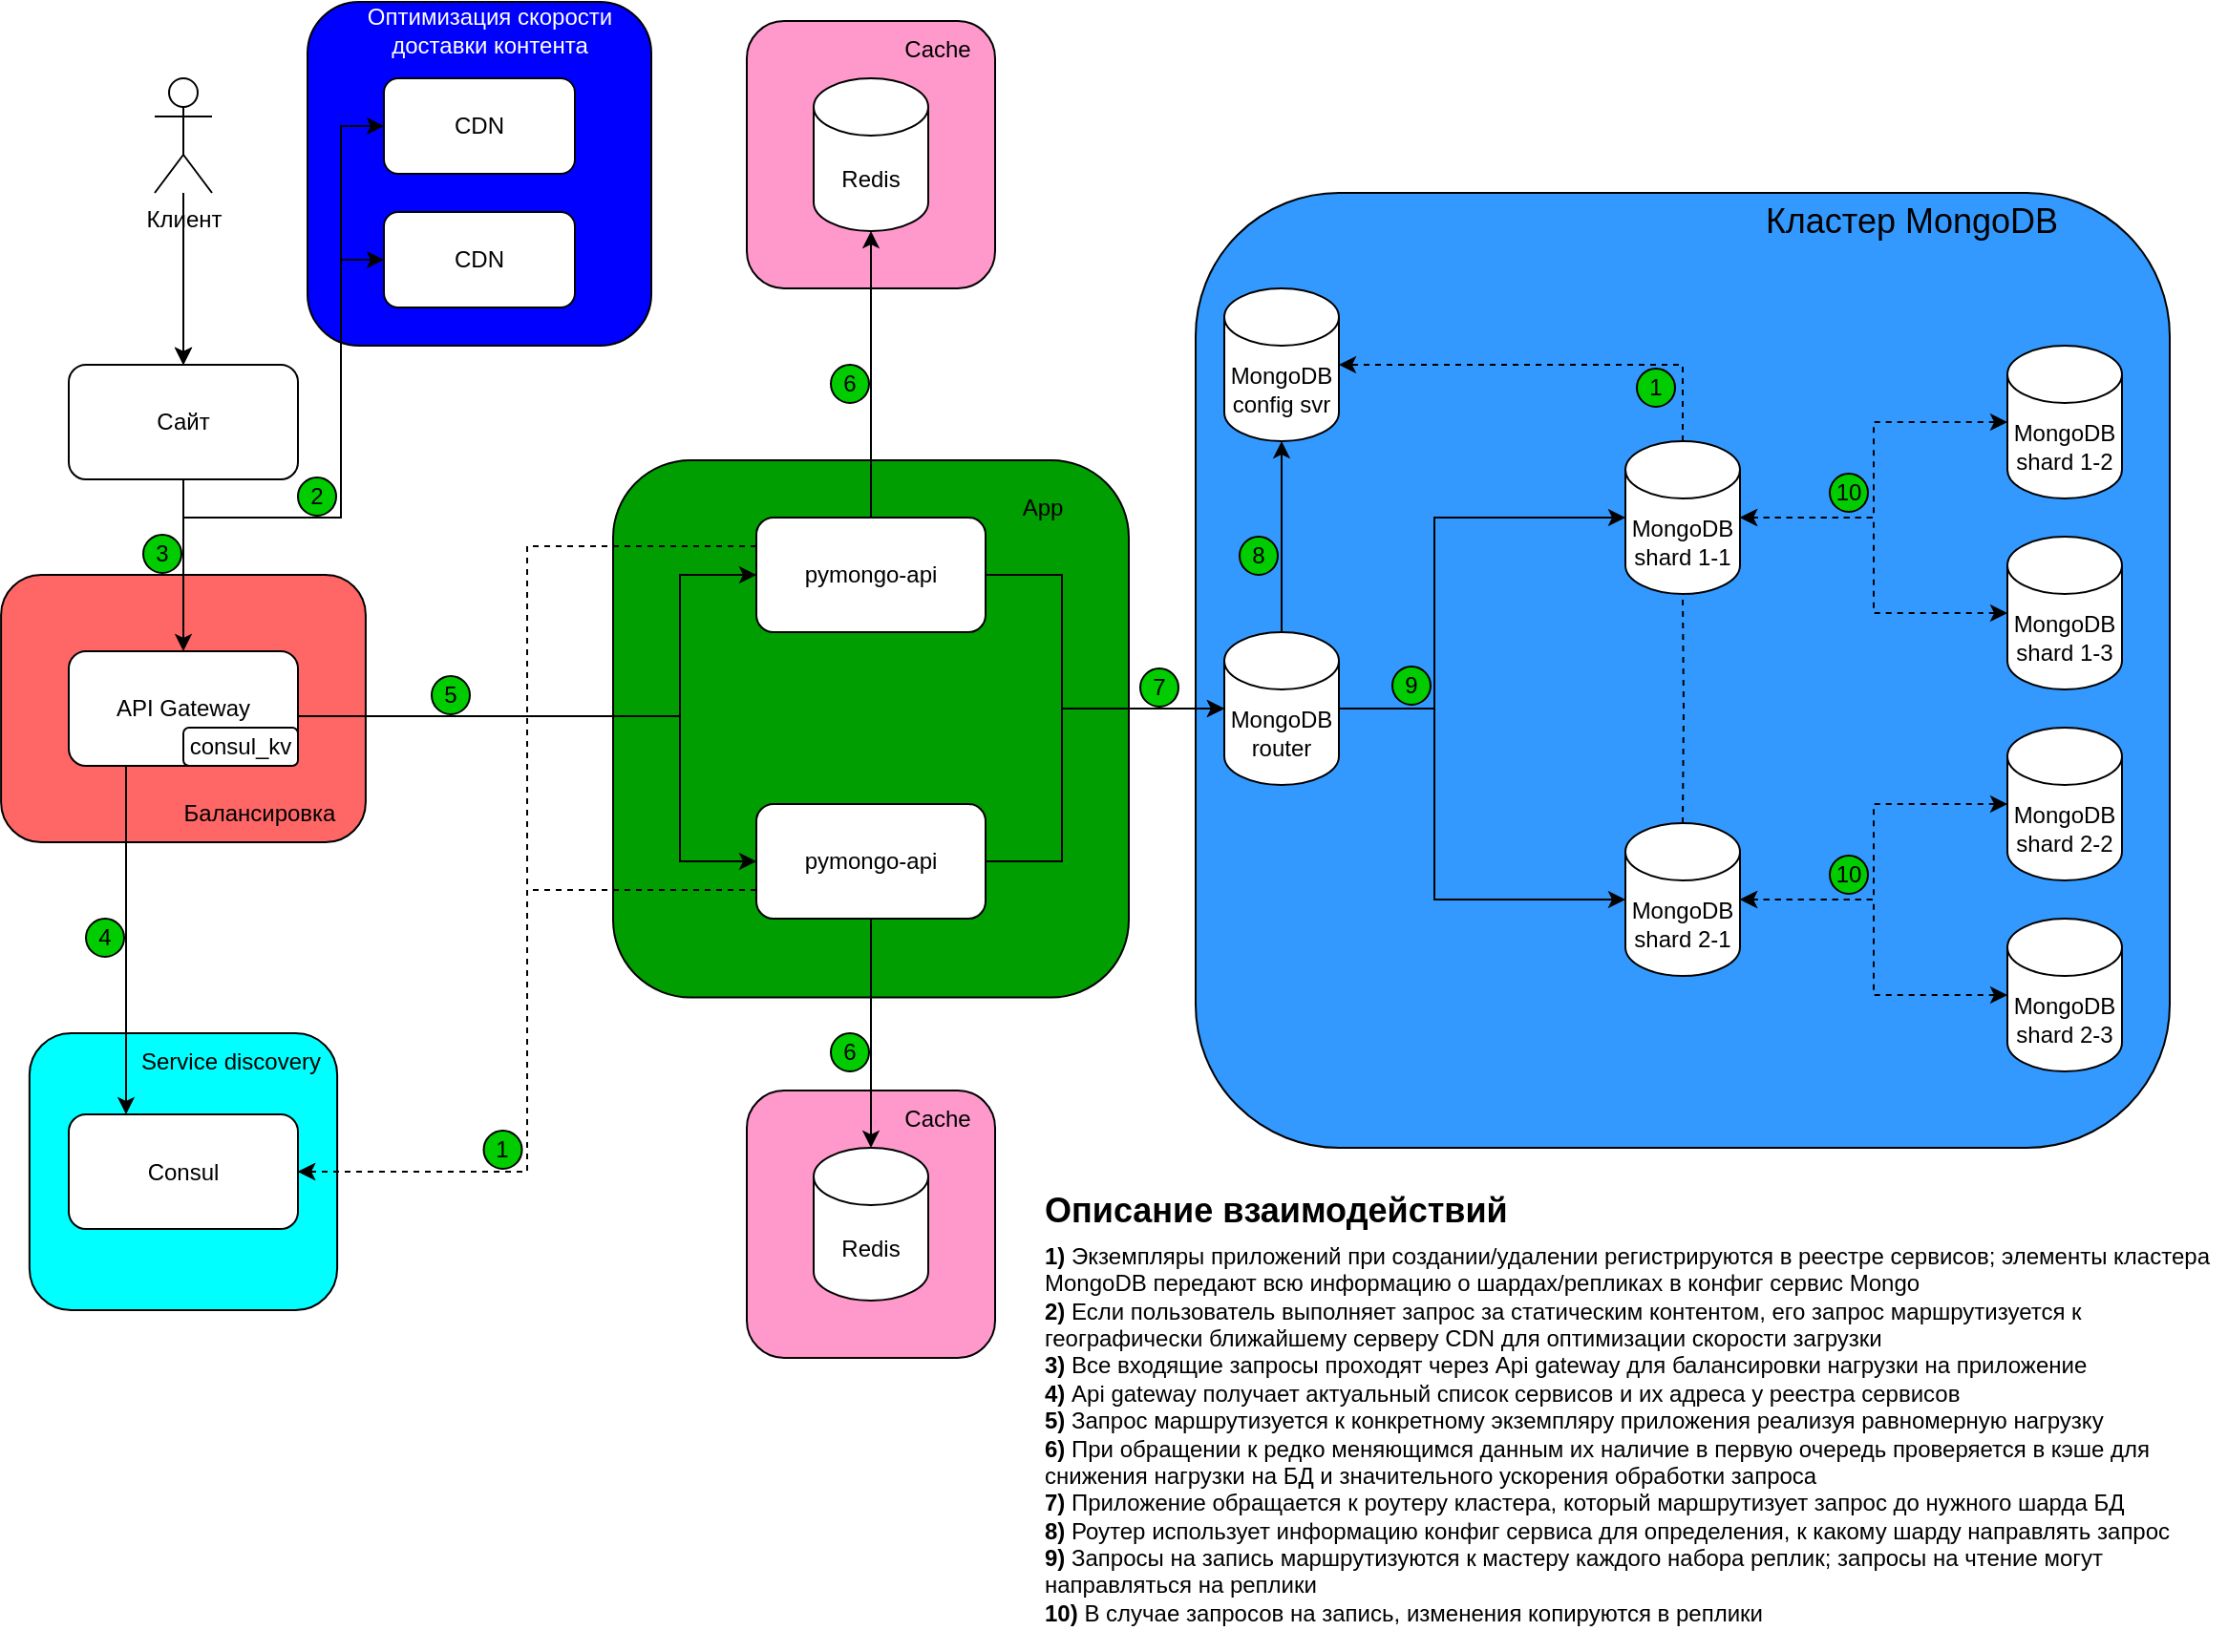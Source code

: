 <mxfile version="24.7.8">
  <diagram name="Page-1" id="-H_mtQnk-PTXWXPvYvuk">
    <mxGraphModel dx="653" dy="421" grid="1" gridSize="10" guides="1" tooltips="1" connect="1" arrows="1" fold="1" page="1" pageScale="1" pageWidth="1169" pageHeight="827" math="0" shadow="0">
      <root>
        <mxCell id="0" />
        <mxCell id="1" parent="0" />
        <mxCell id="ufz0cKF_8sv-xkruWy4r-11" value="" style="rounded=1;whiteSpace=wrap;html=1;fillColor=#0000FF;" parent="1" vertex="1">
          <mxGeometry x="165" y="10" width="180" height="180" as="geometry" />
        </mxCell>
        <mxCell id="FVx5Pew635A9cgDZqpCC-43" value="" style="rounded=1;whiteSpace=wrap;html=1;fillColor=#FF6666;" parent="1" vertex="1">
          <mxGeometry x="4.55" y="310" width="190.91" height="140" as="geometry" />
        </mxCell>
        <mxCell id="FVx5Pew635A9cgDZqpCC-42" value="" style="rounded=1;whiteSpace=wrap;html=1;fillColor=#00FFFF;" parent="1" vertex="1">
          <mxGeometry x="19.44" y="550" width="161.11" height="145" as="geometry" />
        </mxCell>
        <mxCell id="FVx5Pew635A9cgDZqpCC-41" value="" style="rounded=1;whiteSpace=wrap;html=1;fillColor=#FF99CC;" parent="1" vertex="1">
          <mxGeometry x="395" y="580" width="130" height="140" as="geometry" />
        </mxCell>
        <mxCell id="FVx5Pew635A9cgDZqpCC-40" value="" style="rounded=1;whiteSpace=wrap;html=1;fillColor=#FF99CC;" parent="1" vertex="1">
          <mxGeometry x="395" y="20" width="130" height="140" as="geometry" />
        </mxCell>
        <mxCell id="FVx5Pew635A9cgDZqpCC-37" value="" style="rounded=1;whiteSpace=wrap;html=1;fillColor=#009E00;" parent="1" vertex="1">
          <mxGeometry x="325" y="250" width="270" height="281.25" as="geometry" />
        </mxCell>
        <mxCell id="FVx5Pew635A9cgDZqpCC-36" value="" style="rounded=1;whiteSpace=wrap;html=1;fillColor=#3399FF;" parent="1" vertex="1">
          <mxGeometry x="630" y="110" width="510" height="500" as="geometry" />
        </mxCell>
        <mxCell id="FVx5Pew635A9cgDZqpCC-5" value="" style="edgeStyle=orthogonalEdgeStyle;rounded=0;orthogonalLoop=1;jettySize=auto;html=1;dashed=1;startArrow=classic;startFill=1;" parent="1" source="zA23MoTUsTF4_91t8viU-2" target="FVx5Pew635A9cgDZqpCC-2" edge="1">
          <mxGeometry relative="1" as="geometry" />
        </mxCell>
        <mxCell id="zA23MoTUsTF4_91t8viU-2" value="MongoDB&lt;div&gt;shard 1-1&lt;/div&gt;" style="shape=cylinder3;whiteSpace=wrap;html=1;boundedLbl=1;backgroundOutline=1;size=15;" parent="1" vertex="1">
          <mxGeometry x="855" y="240" width="60" height="80" as="geometry" />
        </mxCell>
        <mxCell id="ufz0cKF_8sv-xkruWy4r-3" style="edgeStyle=orthogonalEdgeStyle;rounded=0;orthogonalLoop=1;jettySize=auto;html=1;exitX=0;exitY=0.75;exitDx=0;exitDy=0;entryX=1;entryY=0.5;entryDx=0;entryDy=0;dashed=1;" parent="1" source="zA23MoTUsTF4_91t8viU-3" target="FVx5Pew635A9cgDZqpCC-22" edge="1">
          <mxGeometry relative="1" as="geometry" />
        </mxCell>
        <mxCell id="zA23MoTUsTF4_91t8viU-3" value="pymongo-api" style="rounded=1;whiteSpace=wrap;html=1;" parent="1" vertex="1">
          <mxGeometry x="400" y="430" width="120" height="60" as="geometry" />
        </mxCell>
        <mxCell id="FVx5Pew635A9cgDZqpCC-11" style="edgeStyle=orthogonalEdgeStyle;rounded=0;orthogonalLoop=1;jettySize=auto;html=1;exitX=0.5;exitY=0;exitDx=0;exitDy=0;exitPerimeter=0;dashed=1;endArrow=none;endFill=0;entryX=0.5;entryY=1;entryDx=0;entryDy=0;entryPerimeter=0;" parent="1" target="zA23MoTUsTF4_91t8viU-2" edge="1">
          <mxGeometry relative="1" as="geometry">
            <mxPoint x="885" y="380" as="targetPoint" />
            <mxPoint x="885" y="440" as="sourcePoint" />
          </mxGeometry>
        </mxCell>
        <mxCell id="whR3XcUw4ILn3mc_81YM-1" value="MongoDB&lt;div&gt;shard 2-1&lt;/div&gt;" style="shape=cylinder3;whiteSpace=wrap;html=1;boundedLbl=1;backgroundOutline=1;size=15;" parent="1" vertex="1">
          <mxGeometry x="855" y="440" width="60" height="80" as="geometry" />
        </mxCell>
        <mxCell id="whR3XcUw4ILn3mc_81YM-3" value="MongoDB&lt;div&gt;config svr&lt;/div&gt;" style="shape=cylinder3;whiteSpace=wrap;html=1;boundedLbl=1;backgroundOutline=1;size=15;" parent="1" vertex="1">
          <mxGeometry x="645" y="160" width="60" height="80" as="geometry" />
        </mxCell>
        <mxCell id="whR3XcUw4ILn3mc_81YM-9" style="edgeStyle=orthogonalEdgeStyle;rounded=0;orthogonalLoop=1;jettySize=auto;html=1;exitX=0.5;exitY=0;exitDx=0;exitDy=0;exitPerimeter=0;" parent="1" source="whR3XcUw4ILn3mc_81YM-4" target="whR3XcUw4ILn3mc_81YM-3" edge="1">
          <mxGeometry relative="1" as="geometry" />
        </mxCell>
        <mxCell id="whR3XcUw4ILn3mc_81YM-4" value="MongoDB&lt;div&gt;router&lt;/div&gt;" style="shape=cylinder3;whiteSpace=wrap;html=1;boundedLbl=1;backgroundOutline=1;size=15;" parent="1" vertex="1">
          <mxGeometry x="645" y="340" width="60" height="80" as="geometry" />
        </mxCell>
        <mxCell id="whR3XcUw4ILn3mc_81YM-5" style="edgeStyle=orthogonalEdgeStyle;rounded=0;orthogonalLoop=1;jettySize=auto;html=1;exitX=1;exitY=0.5;exitDx=0;exitDy=0;entryX=0;entryY=0.5;entryDx=0;entryDy=0;entryPerimeter=0;" parent="1" source="zA23MoTUsTF4_91t8viU-3" target="whR3XcUw4ILn3mc_81YM-4" edge="1">
          <mxGeometry relative="1" as="geometry">
            <Array as="points">
              <mxPoint x="560" y="460" />
              <mxPoint x="560" y="380" />
            </Array>
          </mxGeometry>
        </mxCell>
        <mxCell id="whR3XcUw4ILn3mc_81YM-7" style="edgeStyle=orthogonalEdgeStyle;rounded=0;orthogonalLoop=1;jettySize=auto;html=1;exitX=1;exitY=0.5;exitDx=0;exitDy=0;exitPerimeter=0;entryX=0;entryY=0.5;entryDx=0;entryDy=0;entryPerimeter=0;" parent="1" source="whR3XcUw4ILn3mc_81YM-4" target="zA23MoTUsTF4_91t8viU-2" edge="1">
          <mxGeometry relative="1" as="geometry">
            <Array as="points">
              <mxPoint x="755" y="380" />
              <mxPoint x="755" y="280" />
            </Array>
          </mxGeometry>
        </mxCell>
        <mxCell id="whR3XcUw4ILn3mc_81YM-8" style="edgeStyle=orthogonalEdgeStyle;rounded=0;orthogonalLoop=1;jettySize=auto;html=1;exitX=1;exitY=0.5;exitDx=0;exitDy=0;exitPerimeter=0;entryX=0;entryY=0.5;entryDx=0;entryDy=0;entryPerimeter=0;" parent="1" source="whR3XcUw4ILn3mc_81YM-4" target="whR3XcUw4ILn3mc_81YM-1" edge="1">
          <mxGeometry relative="1" as="geometry">
            <Array as="points">
              <mxPoint x="755" y="380" />
              <mxPoint x="755" y="480" />
            </Array>
            <mxPoint x="795" y="480" as="targetPoint" />
          </mxGeometry>
        </mxCell>
        <mxCell id="FVx5Pew635A9cgDZqpCC-1" value="MongoDB&lt;div&gt;shard 1-2&lt;/div&gt;" style="shape=cylinder3;whiteSpace=wrap;html=1;boundedLbl=1;backgroundOutline=1;size=15;" parent="1" vertex="1">
          <mxGeometry x="1055" y="190" width="60" height="80" as="geometry" />
        </mxCell>
        <mxCell id="FVx5Pew635A9cgDZqpCC-2" value="MongoDB&lt;div&gt;shard 1-3&lt;/div&gt;" style="shape=cylinder3;whiteSpace=wrap;html=1;boundedLbl=1;backgroundOutline=1;size=15;" parent="1" vertex="1">
          <mxGeometry x="1055" y="290" width="60" height="80" as="geometry" />
        </mxCell>
        <mxCell id="FVx5Pew635A9cgDZqpCC-3" value="MongoDB&lt;div&gt;shard 2-2&lt;/div&gt;" style="shape=cylinder3;whiteSpace=wrap;html=1;boundedLbl=1;backgroundOutline=1;size=15;" parent="1" vertex="1">
          <mxGeometry x="1055" y="390" width="60" height="80" as="geometry" />
        </mxCell>
        <mxCell id="FVx5Pew635A9cgDZqpCC-4" value="MongoDB&lt;div&gt;shard 2-3&lt;/div&gt;" style="shape=cylinder3;whiteSpace=wrap;html=1;boundedLbl=1;backgroundOutline=1;size=15;" parent="1" vertex="1">
          <mxGeometry x="1055" y="490" width="60" height="80" as="geometry" />
        </mxCell>
        <mxCell id="FVx5Pew635A9cgDZqpCC-6" style="edgeStyle=orthogonalEdgeStyle;rounded=0;orthogonalLoop=1;jettySize=auto;html=1;exitX=1;exitY=0.5;exitDx=0;exitDy=0;exitPerimeter=0;entryX=0;entryY=0.5;entryDx=0;entryDy=0;entryPerimeter=0;startArrow=classic;startFill=1;dashed=1;" parent="1" source="zA23MoTUsTF4_91t8viU-2" target="FVx5Pew635A9cgDZqpCC-1" edge="1">
          <mxGeometry relative="1" as="geometry" />
        </mxCell>
        <mxCell id="FVx5Pew635A9cgDZqpCC-7" style="edgeStyle=orthogonalEdgeStyle;rounded=0;orthogonalLoop=1;jettySize=auto;html=1;exitX=1;exitY=0.5;exitDx=0;exitDy=0;exitPerimeter=0;entryX=0;entryY=0.5;entryDx=0;entryDy=0;entryPerimeter=0;dashed=1;startArrow=classic;startFill=1;" parent="1" source="whR3XcUw4ILn3mc_81YM-1" target="FVx5Pew635A9cgDZqpCC-3" edge="1">
          <mxGeometry relative="1" as="geometry">
            <mxPoint x="855" y="480" as="sourcePoint" />
          </mxGeometry>
        </mxCell>
        <mxCell id="FVx5Pew635A9cgDZqpCC-8" style="edgeStyle=orthogonalEdgeStyle;rounded=0;orthogonalLoop=1;jettySize=auto;html=1;exitX=1;exitY=0.5;exitDx=0;exitDy=0;exitPerimeter=0;entryX=0;entryY=0.5;entryDx=0;entryDy=0;entryPerimeter=0;dashed=1;startArrow=classic;startFill=1;" parent="1" source="whR3XcUw4ILn3mc_81YM-1" target="FVx5Pew635A9cgDZqpCC-4" edge="1">
          <mxGeometry relative="1" as="geometry" />
        </mxCell>
        <mxCell id="FVx5Pew635A9cgDZqpCC-12" style="edgeStyle=orthogonalEdgeStyle;rounded=0;orthogonalLoop=1;jettySize=auto;html=1;exitX=0.5;exitY=0;exitDx=0;exitDy=0;exitPerimeter=0;entryX=1;entryY=0.5;entryDx=0;entryDy=0;entryPerimeter=0;dashed=1;" parent="1" source="zA23MoTUsTF4_91t8viU-2" target="whR3XcUw4ILn3mc_81YM-3" edge="1">
          <mxGeometry relative="1" as="geometry" />
        </mxCell>
        <mxCell id="FVx5Pew635A9cgDZqpCC-13" value="Redis" style="shape=cylinder3;whiteSpace=wrap;html=1;boundedLbl=1;backgroundOutline=1;size=15;" parent="1" vertex="1">
          <mxGeometry x="430" y="610" width="60" height="80" as="geometry" />
        </mxCell>
        <mxCell id="ufz0cKF_8sv-xkruWy4r-5" style="edgeStyle=orthogonalEdgeStyle;rounded=0;orthogonalLoop=1;jettySize=auto;html=1;exitX=0;exitY=0.25;exitDx=0;exitDy=0;entryX=1;entryY=0.5;entryDx=0;entryDy=0;dashed=1;" parent="1" source="FVx5Pew635A9cgDZqpCC-15" target="FVx5Pew635A9cgDZqpCC-22" edge="1">
          <mxGeometry relative="1" as="geometry" />
        </mxCell>
        <mxCell id="FVx5Pew635A9cgDZqpCC-15" value="pymongo-api" style="rounded=1;whiteSpace=wrap;html=1;" parent="1" vertex="1">
          <mxGeometry x="400" y="280" width="120" height="60" as="geometry" />
        </mxCell>
        <mxCell id="FVx5Pew635A9cgDZqpCC-16" style="edgeStyle=orthogonalEdgeStyle;rounded=0;orthogonalLoop=1;jettySize=auto;html=1;exitX=1;exitY=0.5;exitDx=0;exitDy=0;entryX=0;entryY=0.5;entryDx=0;entryDy=0;entryPerimeter=0;" parent="1" source="FVx5Pew635A9cgDZqpCC-15" target="whR3XcUw4ILn3mc_81YM-4" edge="1">
          <mxGeometry relative="1" as="geometry">
            <Array as="points">
              <mxPoint x="560" y="310" />
              <mxPoint x="560" y="380" />
            </Array>
          </mxGeometry>
        </mxCell>
        <mxCell id="FVx5Pew635A9cgDZqpCC-17" value="Redis" style="shape=cylinder3;whiteSpace=wrap;html=1;boundedLbl=1;backgroundOutline=1;size=15;" parent="1" vertex="1">
          <mxGeometry x="430" y="50" width="60" height="80" as="geometry" />
        </mxCell>
        <mxCell id="FVx5Pew635A9cgDZqpCC-20" style="edgeStyle=orthogonalEdgeStyle;rounded=0;orthogonalLoop=1;jettySize=auto;html=1;exitX=1;exitY=0.5;exitDx=0;exitDy=0;entryX=0;entryY=0.5;entryDx=0;entryDy=0;" parent="1" source="FVx5Pew635A9cgDZqpCC-19" target="FVx5Pew635A9cgDZqpCC-15" edge="1">
          <mxGeometry relative="1" as="geometry">
            <Array as="points">
              <mxPoint x="360" y="384" />
              <mxPoint x="360" y="310" />
            </Array>
          </mxGeometry>
        </mxCell>
        <mxCell id="FVx5Pew635A9cgDZqpCC-21" style="edgeStyle=orthogonalEdgeStyle;rounded=0;orthogonalLoop=1;jettySize=auto;html=1;exitX=1;exitY=0.5;exitDx=0;exitDy=0;entryX=0;entryY=0.5;entryDx=0;entryDy=0;" parent="1" source="FVx5Pew635A9cgDZqpCC-19" target="zA23MoTUsTF4_91t8viU-3" edge="1">
          <mxGeometry relative="1" as="geometry">
            <Array as="points">
              <mxPoint x="360" y="384" />
              <mxPoint x="360" y="460" />
            </Array>
          </mxGeometry>
        </mxCell>
        <mxCell id="ufz0cKF_8sv-xkruWy4r-6" style="edgeStyle=orthogonalEdgeStyle;rounded=0;orthogonalLoop=1;jettySize=auto;html=1;exitX=0.25;exitY=1;exitDx=0;exitDy=0;entryX=0.25;entryY=0;entryDx=0;entryDy=0;" parent="1" source="FVx5Pew635A9cgDZqpCC-19" target="FVx5Pew635A9cgDZqpCC-22" edge="1">
          <mxGeometry relative="1" as="geometry" />
        </mxCell>
        <mxCell id="FVx5Pew635A9cgDZqpCC-19" value="API Gateway" style="rounded=1;whiteSpace=wrap;html=1;" parent="1" vertex="1">
          <mxGeometry x="40" y="350" width="120" height="60" as="geometry" />
        </mxCell>
        <mxCell id="FVx5Pew635A9cgDZqpCC-22" value="Consul" style="rounded=1;whiteSpace=wrap;html=1;" parent="1" vertex="1">
          <mxGeometry x="40" y="592.5" width="120" height="60" as="geometry" />
        </mxCell>
        <mxCell id="FVx5Pew635A9cgDZqpCC-28" style="edgeStyle=orthogonalEdgeStyle;rounded=0;orthogonalLoop=1;jettySize=auto;html=1;exitX=0.5;exitY=1;exitDx=0;exitDy=0;entryX=0.5;entryY=0;entryDx=0;entryDy=0;" parent="1" source="FVx5Pew635A9cgDZqpCC-27" target="FVx5Pew635A9cgDZqpCC-19" edge="1">
          <mxGeometry relative="1" as="geometry" />
        </mxCell>
        <mxCell id="ufz0cKF_8sv-xkruWy4r-9" style="edgeStyle=orthogonalEdgeStyle;rounded=0;orthogonalLoop=1;jettySize=auto;html=1;exitX=0.5;exitY=1;exitDx=0;exitDy=0;entryX=0;entryY=0.5;entryDx=0;entryDy=0;" parent="1" source="FVx5Pew635A9cgDZqpCC-27" target="ufz0cKF_8sv-xkruWy4r-7" edge="1">
          <mxGeometry relative="1" as="geometry" />
        </mxCell>
        <mxCell id="ufz0cKF_8sv-xkruWy4r-10" style="edgeStyle=orthogonalEdgeStyle;rounded=0;orthogonalLoop=1;jettySize=auto;html=1;exitX=0.5;exitY=1;exitDx=0;exitDy=0;entryX=0;entryY=0.5;entryDx=0;entryDy=0;" parent="1" source="FVx5Pew635A9cgDZqpCC-27" target="ufz0cKF_8sv-xkruWy4r-8" edge="1">
          <mxGeometry relative="1" as="geometry" />
        </mxCell>
        <mxCell id="FVx5Pew635A9cgDZqpCC-27" value="Сайт" style="rounded=1;whiteSpace=wrap;html=1;" parent="1" vertex="1">
          <mxGeometry x="40" y="200" width="120" height="60" as="geometry" />
        </mxCell>
        <mxCell id="FVx5Pew635A9cgDZqpCC-30" value="" style="edgeStyle=orthogonalEdgeStyle;rounded=0;orthogonalLoop=1;jettySize=auto;html=1;" parent="1" source="FVx5Pew635A9cgDZqpCC-29" target="FVx5Pew635A9cgDZqpCC-27" edge="1">
          <mxGeometry relative="1" as="geometry" />
        </mxCell>
        <mxCell id="FVx5Pew635A9cgDZqpCC-31" value="" style="edgeStyle=orthogonalEdgeStyle;rounded=0;orthogonalLoop=1;jettySize=auto;html=1;" parent="1" source="FVx5Pew635A9cgDZqpCC-29" target="FVx5Pew635A9cgDZqpCC-27" edge="1">
          <mxGeometry relative="1" as="geometry" />
        </mxCell>
        <mxCell id="FVx5Pew635A9cgDZqpCC-32" value="" style="edgeStyle=orthogonalEdgeStyle;rounded=0;orthogonalLoop=1;jettySize=auto;html=1;" parent="1" source="FVx5Pew635A9cgDZqpCC-29" target="FVx5Pew635A9cgDZqpCC-27" edge="1">
          <mxGeometry relative="1" as="geometry" />
        </mxCell>
        <mxCell id="FVx5Pew635A9cgDZqpCC-29" value="Клиент" style="shape=umlActor;verticalLabelPosition=bottom;verticalAlign=top;html=1;outlineConnect=0;" parent="1" vertex="1">
          <mxGeometry x="85" y="50" width="30" height="60" as="geometry" />
        </mxCell>
        <mxCell id="FVx5Pew635A9cgDZqpCC-34" value="consul_kv" style="rounded=1;whiteSpace=wrap;html=1;" parent="1" vertex="1">
          <mxGeometry x="100" y="390" width="60" height="20" as="geometry" />
        </mxCell>
        <mxCell id="FVx5Pew635A9cgDZqpCC-44" value="App" style="text;html=1;align=center;verticalAlign=middle;whiteSpace=wrap;rounded=0;" parent="1" vertex="1">
          <mxGeometry x="520" y="260" width="60" height="30" as="geometry" />
        </mxCell>
        <mxCell id="FVx5Pew635A9cgDZqpCC-45" value="Cache" style="text;html=1;align=center;verticalAlign=middle;whiteSpace=wrap;rounded=0;" parent="1" vertex="1">
          <mxGeometry x="465" y="20" width="60" height="30" as="geometry" />
        </mxCell>
        <mxCell id="FVx5Pew635A9cgDZqpCC-46" value="Cache" style="text;html=1;align=center;verticalAlign=middle;whiteSpace=wrap;rounded=0;" parent="1" vertex="1">
          <mxGeometry x="465" y="580" width="60" height="30" as="geometry" />
        </mxCell>
        <mxCell id="FVx5Pew635A9cgDZqpCC-47" value="&lt;font style=&quot;font-size: 18px;&quot;&gt;Кластер MongoDB&lt;/font&gt;" style="text;html=1;align=center;verticalAlign=middle;whiteSpace=wrap;rounded=0;" parent="1" vertex="1">
          <mxGeometry x="915" y="110" width="180" height="30" as="geometry" />
        </mxCell>
        <mxCell id="FVx5Pew635A9cgDZqpCC-48" value="Service discovery" style="text;html=1;align=center;verticalAlign=middle;whiteSpace=wrap;rounded=0;" parent="1" vertex="1">
          <mxGeometry x="75" y="550" width="100" height="30" as="geometry" />
        </mxCell>
        <mxCell id="FVx5Pew635A9cgDZqpCC-39" style="edgeStyle=orthogonalEdgeStyle;rounded=0;orthogonalLoop=1;jettySize=auto;html=1;exitX=0.5;exitY=0;exitDx=0;exitDy=0;" parent="1" source="FVx5Pew635A9cgDZqpCC-15" target="FVx5Pew635A9cgDZqpCC-17" edge="1">
          <mxGeometry relative="1" as="geometry" />
        </mxCell>
        <mxCell id="FVx5Pew635A9cgDZqpCC-38" style="edgeStyle=orthogonalEdgeStyle;rounded=0;orthogonalLoop=1;jettySize=auto;html=1;exitX=0.5;exitY=1;exitDx=0;exitDy=0;entryX=0.5;entryY=0;entryDx=0;entryDy=0;entryPerimeter=0;" parent="1" source="zA23MoTUsTF4_91t8viU-3" target="FVx5Pew635A9cgDZqpCC-13" edge="1">
          <mxGeometry relative="1" as="geometry" />
        </mxCell>
        <mxCell id="FVx5Pew635A9cgDZqpCC-49" value="Б&lt;span style=&quot;background-color: initial;&quot;&gt;алансировка&lt;/span&gt;" style="text;html=1;align=center;verticalAlign=middle;whiteSpace=wrap;rounded=0;" parent="1" vertex="1">
          <mxGeometry x="75" y="420" width="130" height="30" as="geometry" />
        </mxCell>
        <mxCell id="ufz0cKF_8sv-xkruWy4r-7" value="CDN" style="rounded=1;whiteSpace=wrap;html=1;" parent="1" vertex="1">
          <mxGeometry x="205" y="50" width="100" height="50" as="geometry" />
        </mxCell>
        <mxCell id="ufz0cKF_8sv-xkruWy4r-8" value="CDN" style="rounded=1;whiteSpace=wrap;html=1;" parent="1" vertex="1">
          <mxGeometry x="205" y="120" width="100" height="50" as="geometry" />
        </mxCell>
        <mxCell id="ufz0cKF_8sv-xkruWy4r-13" value="Оптимизация скорости доставки контента" style="text;html=1;align=center;verticalAlign=middle;whiteSpace=wrap;rounded=0;fontColor=#FFFFFF;" parent="1" vertex="1">
          <mxGeometry x="180.55" y="10" width="159.45" height="30" as="geometry" />
        </mxCell>
        <mxCell id="yAgyfxaWNmsnxuvbeK1X-1" value="2" style="ellipse;whiteSpace=wrap;html=1;aspect=fixed;fillColor=#00CC00;" vertex="1" parent="1">
          <mxGeometry x="160" y="259" width="20" height="20" as="geometry" />
        </mxCell>
        <mxCell id="yAgyfxaWNmsnxuvbeK1X-2" value="3" style="ellipse;whiteSpace=wrap;html=1;aspect=fixed;fillColor=#00CC00;" vertex="1" parent="1">
          <mxGeometry x="79" y="289" width="20" height="20" as="geometry" />
        </mxCell>
        <mxCell id="yAgyfxaWNmsnxuvbeK1X-3" value="4" style="ellipse;whiteSpace=wrap;html=1;aspect=fixed;fillColor=#00CC00;" vertex="1" parent="1">
          <mxGeometry x="49" y="490" width="20" height="20" as="geometry" />
        </mxCell>
        <mxCell id="yAgyfxaWNmsnxuvbeK1X-5" value="5" style="ellipse;whiteSpace=wrap;html=1;aspect=fixed;fillColor=#00CC00;" vertex="1" parent="1">
          <mxGeometry x="230" y="363" width="20" height="20" as="geometry" />
        </mxCell>
        <mxCell id="yAgyfxaWNmsnxuvbeK1X-6" value="6" style="ellipse;whiteSpace=wrap;html=1;aspect=fixed;fillColor=#00CC00;" vertex="1" parent="1">
          <mxGeometry x="439" y="200" width="20" height="20" as="geometry" />
        </mxCell>
        <mxCell id="yAgyfxaWNmsnxuvbeK1X-7" value="6" style="ellipse;whiteSpace=wrap;html=1;aspect=fixed;fillColor=#00CC00;" vertex="1" parent="1">
          <mxGeometry x="439" y="550" width="20" height="20" as="geometry" />
        </mxCell>
        <mxCell id="yAgyfxaWNmsnxuvbeK1X-8" value="7" style="ellipse;whiteSpace=wrap;html=1;aspect=fixed;fillColor=#00CC00;" vertex="1" parent="1">
          <mxGeometry x="601" y="359" width="20" height="20" as="geometry" />
        </mxCell>
        <mxCell id="yAgyfxaWNmsnxuvbeK1X-9" value="1" style="ellipse;whiteSpace=wrap;html=1;aspect=fixed;fillColor=#00CC00;" vertex="1" parent="1">
          <mxGeometry x="861" y="202" width="20" height="20" as="geometry" />
        </mxCell>
        <mxCell id="yAgyfxaWNmsnxuvbeK1X-10" value="8" style="ellipse;whiteSpace=wrap;html=1;aspect=fixed;fillColor=#00CC00;" vertex="1" parent="1">
          <mxGeometry x="653" y="290" width="20" height="20" as="geometry" />
        </mxCell>
        <mxCell id="yAgyfxaWNmsnxuvbeK1X-11" value="9" style="ellipse;whiteSpace=wrap;html=1;aspect=fixed;fillColor=#00CC00;" vertex="1" parent="1">
          <mxGeometry x="733" y="358" width="20" height="20" as="geometry" />
        </mxCell>
        <mxCell id="yAgyfxaWNmsnxuvbeK1X-12" value="10" style="ellipse;whiteSpace=wrap;html=1;aspect=fixed;fillColor=#00CC00;" vertex="1" parent="1">
          <mxGeometry x="962" y="257" width="20" height="20" as="geometry" />
        </mxCell>
        <mxCell id="yAgyfxaWNmsnxuvbeK1X-13" value="10" style="ellipse;whiteSpace=wrap;html=1;aspect=fixed;fillColor=#00CC00;" vertex="1" parent="1">
          <mxGeometry x="962" y="457" width="20" height="20" as="geometry" />
        </mxCell>
        <mxCell id="yAgyfxaWNmsnxuvbeK1X-14" value="&lt;h1 style=&quot;margin-top: 0px; margin-bottom: 4px;&quot;&gt;&lt;font style=&quot;font-size: 18px;&quot;&gt;Описание взаимодействий&lt;/font&gt;&lt;/h1&gt;&lt;p style=&quot;margin-top: 0px;&quot;&gt;&lt;b&gt;1) &lt;/b&gt;Экземпляры приложений при создании/удалении регистрируются в реестре сервисов; элементы кластера MongoDB передают всю информацию о шардах/репликах в конфиг сервис Mongo&lt;br&gt;&lt;b&gt;2) &lt;/b&gt;Если пользователь выполняет запрос за статическим контентом, его запрос маршрутизуется к географически ближайшему серверу CDN для оптимизации скорости загрузки&lt;br&gt;&lt;b&gt;3)&lt;/b&gt;&amp;nbsp;Все входящие запросы проходят через Api gateway для балансировки нагрузки на приложение&lt;br&gt;&lt;b&gt;4) &lt;/b&gt;Api gateway получает актуальный список сервисов и их адреса у реестра сервисов&lt;br&gt;&lt;b&gt;5)&lt;/b&gt; Запрос маршрутизуется к конкретному экземпляру приложения реализуя равномерную нагрузку&lt;br&gt;&lt;b&gt;6)&lt;/b&gt; При обращении к редко меняющимся данным их наличие в первую очередь проверяется в кэше для снижения нагрузки на БД и значительного ускорения обработки запроса&lt;br&gt;&lt;b&gt;7)&lt;/b&gt; Приложение обращается к роутеру кластера, который маршрутизует запрос до нужного шарда БД&lt;br&gt;&lt;b&gt;8)&lt;/b&gt; Роутер использует информацию конфиг сервиса для определения, к какому шарду направлять запрос&lt;br&gt;&lt;b&gt;9)&lt;/b&gt; Запросы на запись маршрутизуются к мастеру каждого набора реплик; запросы на чтение могут направляться на реплики&lt;br&gt;&lt;b&gt;10) &lt;/b&gt;В случае запросов на запись,&amp;nbsp;&lt;span style=&quot;background-color: initial;&quot;&gt;изменения&lt;/span&gt;&lt;span style=&quot;background-color: initial;&quot;&gt;&amp;nbsp;&lt;/span&gt;&lt;span style=&quot;background-color: initial;&quot;&gt;копируются в&lt;/span&gt;&lt;span style=&quot;background-color: initial;&quot;&gt;&amp;nbsp;&lt;/span&gt;&lt;span style=&quot;background-color: initial;&quot;&gt;реплики&lt;/span&gt;&lt;/p&gt;" style="text;html=1;whiteSpace=wrap;overflow=hidden;rounded=0;" vertex="1" parent="1">
          <mxGeometry x="549" y="620" width="620" height="250" as="geometry" />
        </mxCell>
        <mxCell id="yAgyfxaWNmsnxuvbeK1X-16" value="1" style="ellipse;whiteSpace=wrap;html=1;aspect=fixed;fillColor=#00CC00;" vertex="1" parent="1">
          <mxGeometry x="257.27" y="601" width="20" height="20" as="geometry" />
        </mxCell>
      </root>
    </mxGraphModel>
  </diagram>
</mxfile>
